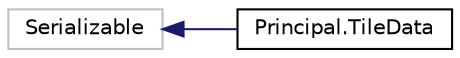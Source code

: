 digraph "Graphical Class Hierarchy"
{
  edge [fontname="Helvetica",fontsize="10",labelfontname="Helvetica",labelfontsize="10"];
  node [fontname="Helvetica",fontsize="10",shape=record];
  rankdir="LR";
  Node1 [label="Serializable",height=0.2,width=0.4,color="grey75", fillcolor="white", style="filled"];
  Node1 -> Node2 [dir="back",color="midnightblue",fontsize="10",style="solid",fontname="Helvetica"];
  Node2 [label="Principal.TileData",height=0.2,width=0.4,color="black", fillcolor="white", style="filled",URL="$class_principal_1_1_tile_data.html",tooltip="A serializable version of the Tile class which only contains data about the type and state of the Til..."];
}
